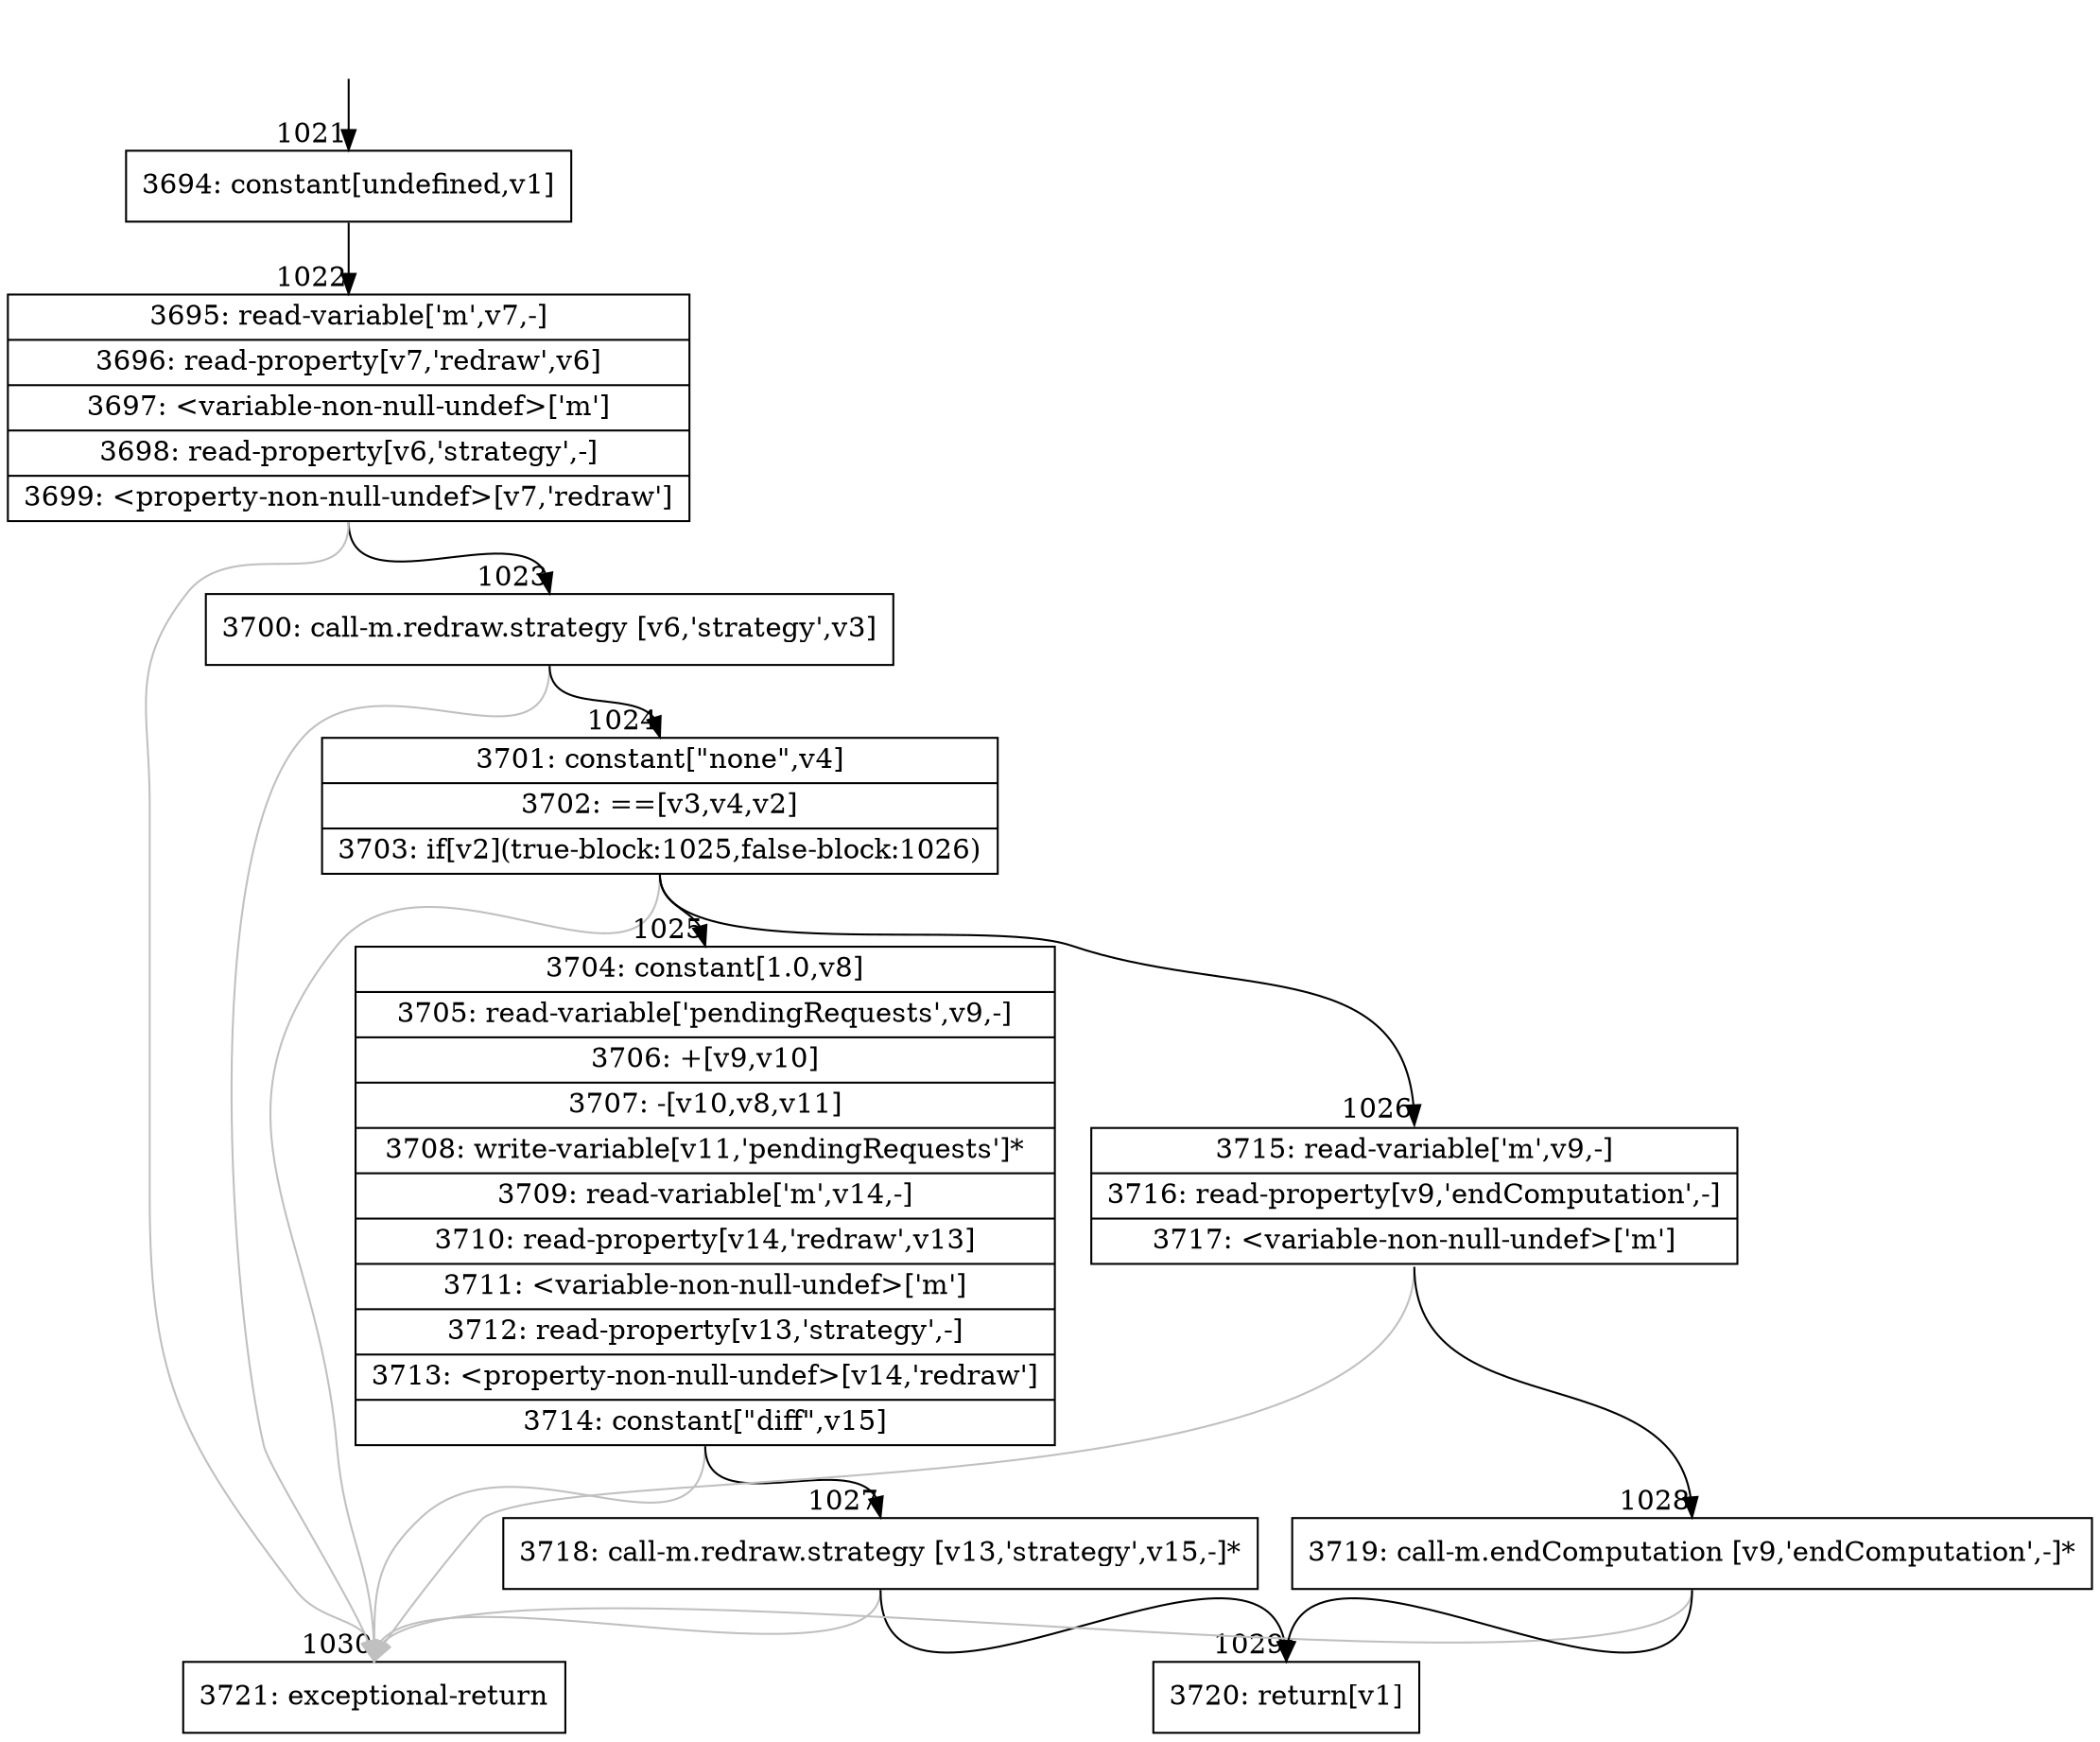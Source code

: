 digraph {
rankdir="TD"
BB_entry36[shape=none,label=""];
BB_entry36 -> BB1021 [tailport=s, headport=n, headlabel="    1021"]
BB1021 [shape=record label="{3694: constant[undefined,v1]}" ] 
BB1021 -> BB1022 [tailport=s, headport=n, headlabel="      1022"]
BB1022 [shape=record label="{3695: read-variable['m',v7,-]|3696: read-property[v7,'redraw',v6]|3697: \<variable-non-null-undef\>['m']|3698: read-property[v6,'strategy',-]|3699: \<property-non-null-undef\>[v7,'redraw']}" ] 
BB1022 -> BB1023 [tailport=s, headport=n, headlabel="      1023"]
BB1022 -> BB1030 [tailport=s, headport=n, color=gray, headlabel="      1030"]
BB1023 [shape=record label="{3700: call-m.redraw.strategy [v6,'strategy',v3]}" ] 
BB1023 -> BB1024 [tailport=s, headport=n, headlabel="      1024"]
BB1023 -> BB1030 [tailport=s, headport=n, color=gray]
BB1024 [shape=record label="{3701: constant[\"none\",v4]|3702: ==[v3,v4,v2]|3703: if[v2](true-block:1025,false-block:1026)}" ] 
BB1024 -> BB1025 [tailport=s, headport=n, headlabel="      1025"]
BB1024 -> BB1026 [tailport=s, headport=n, headlabel="      1026"]
BB1024 -> BB1030 [tailport=s, headport=n, color=gray]
BB1025 [shape=record label="{3704: constant[1.0,v8]|3705: read-variable['pendingRequests',v9,-]|3706: +[v9,v10]|3707: -[v10,v8,v11]|3708: write-variable[v11,'pendingRequests']*|3709: read-variable['m',v14,-]|3710: read-property[v14,'redraw',v13]|3711: \<variable-non-null-undef\>['m']|3712: read-property[v13,'strategy',-]|3713: \<property-non-null-undef\>[v14,'redraw']|3714: constant[\"diff\",v15]}" ] 
BB1025 -> BB1027 [tailport=s, headport=n, headlabel="      1027"]
BB1025 -> BB1030 [tailport=s, headport=n, color=gray]
BB1026 [shape=record label="{3715: read-variable['m',v9,-]|3716: read-property[v9,'endComputation',-]|3717: \<variable-non-null-undef\>['m']}" ] 
BB1026 -> BB1028 [tailport=s, headport=n, headlabel="      1028"]
BB1026 -> BB1030 [tailport=s, headport=n, color=gray]
BB1027 [shape=record label="{3718: call-m.redraw.strategy [v13,'strategy',v15,-]*}" ] 
BB1027 -> BB1029 [tailport=s, headport=n, headlabel="      1029"]
BB1027 -> BB1030 [tailport=s, headport=n, color=gray]
BB1028 [shape=record label="{3719: call-m.endComputation [v9,'endComputation',-]*}" ] 
BB1028 -> BB1029 [tailport=s, headport=n]
BB1028 -> BB1030 [tailport=s, headport=n, color=gray]
BB1029 [shape=record label="{3720: return[v1]}" ] 
BB1030 [shape=record label="{3721: exceptional-return}" ] 
//#$~ 662
}

